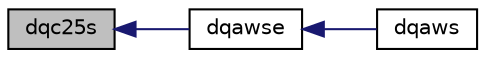 digraph "dqc25s"
{
  edge [fontname="Helvetica",fontsize="10",labelfontname="Helvetica",labelfontsize="10"];
  node [fontname="Helvetica",fontsize="10",shape=record];
  rankdir="LR";
  Node1 [label="dqc25s",height=0.2,width=0.4,color="black", fillcolor="grey75", style="filled", fontcolor="black"];
  Node1 -> Node2 [dir="back",color="midnightblue",fontsize="10",style="solid",fontname="Helvetica"];
  Node2 [label="dqawse",height=0.2,width=0.4,color="black", fillcolor="white", style="filled",URL="$quadpack__double_8f90.html#ab254e22aa7af6d0ed2a839f92362b415"];
  Node2 -> Node3 [dir="back",color="midnightblue",fontsize="10",style="solid",fontname="Helvetica"];
  Node3 [label="dqaws",height=0.2,width=0.4,color="black", fillcolor="white", style="filled",URL="$quadpack__double_8f90.html#abb3ba6162803471ee342d3c9d612d713"];
}
